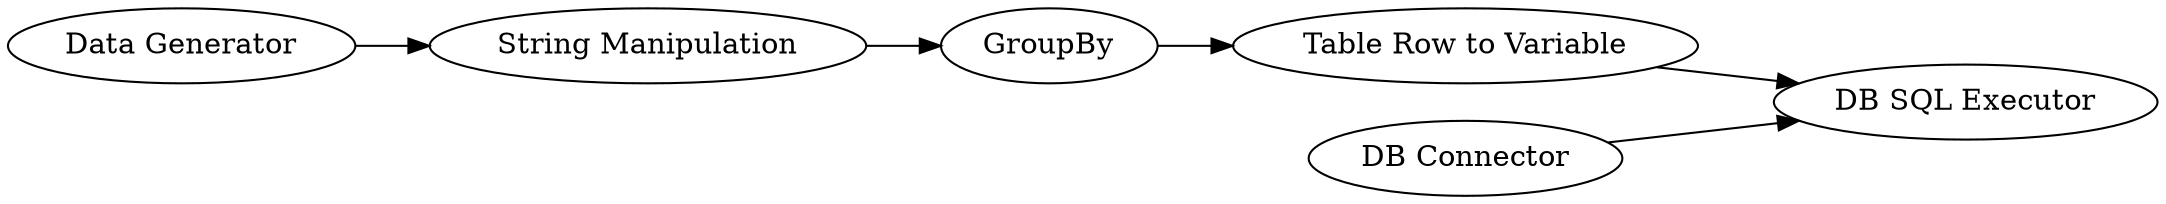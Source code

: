 digraph {
	"2077444415153245_1" [label="Data Generator"]
	"2077444415153245_2" [label="String Manipulation"]
	"2077444415153245_5" [label="DB SQL Executor"]
	"2077444415153245_4" [label="Table Row to Variable"]
	"2077444415153245_3" [label=GroupBy]
	"2077444415153245_6" [label="DB Connector"]
	"2077444415153245_4" -> "2077444415153245_5"
	"2077444415153245_6" -> "2077444415153245_5"
	"2077444415153245_3" -> "2077444415153245_4"
	"2077444415153245_1" -> "2077444415153245_2"
	"2077444415153245_2" -> "2077444415153245_3"
	rankdir=LR
}
